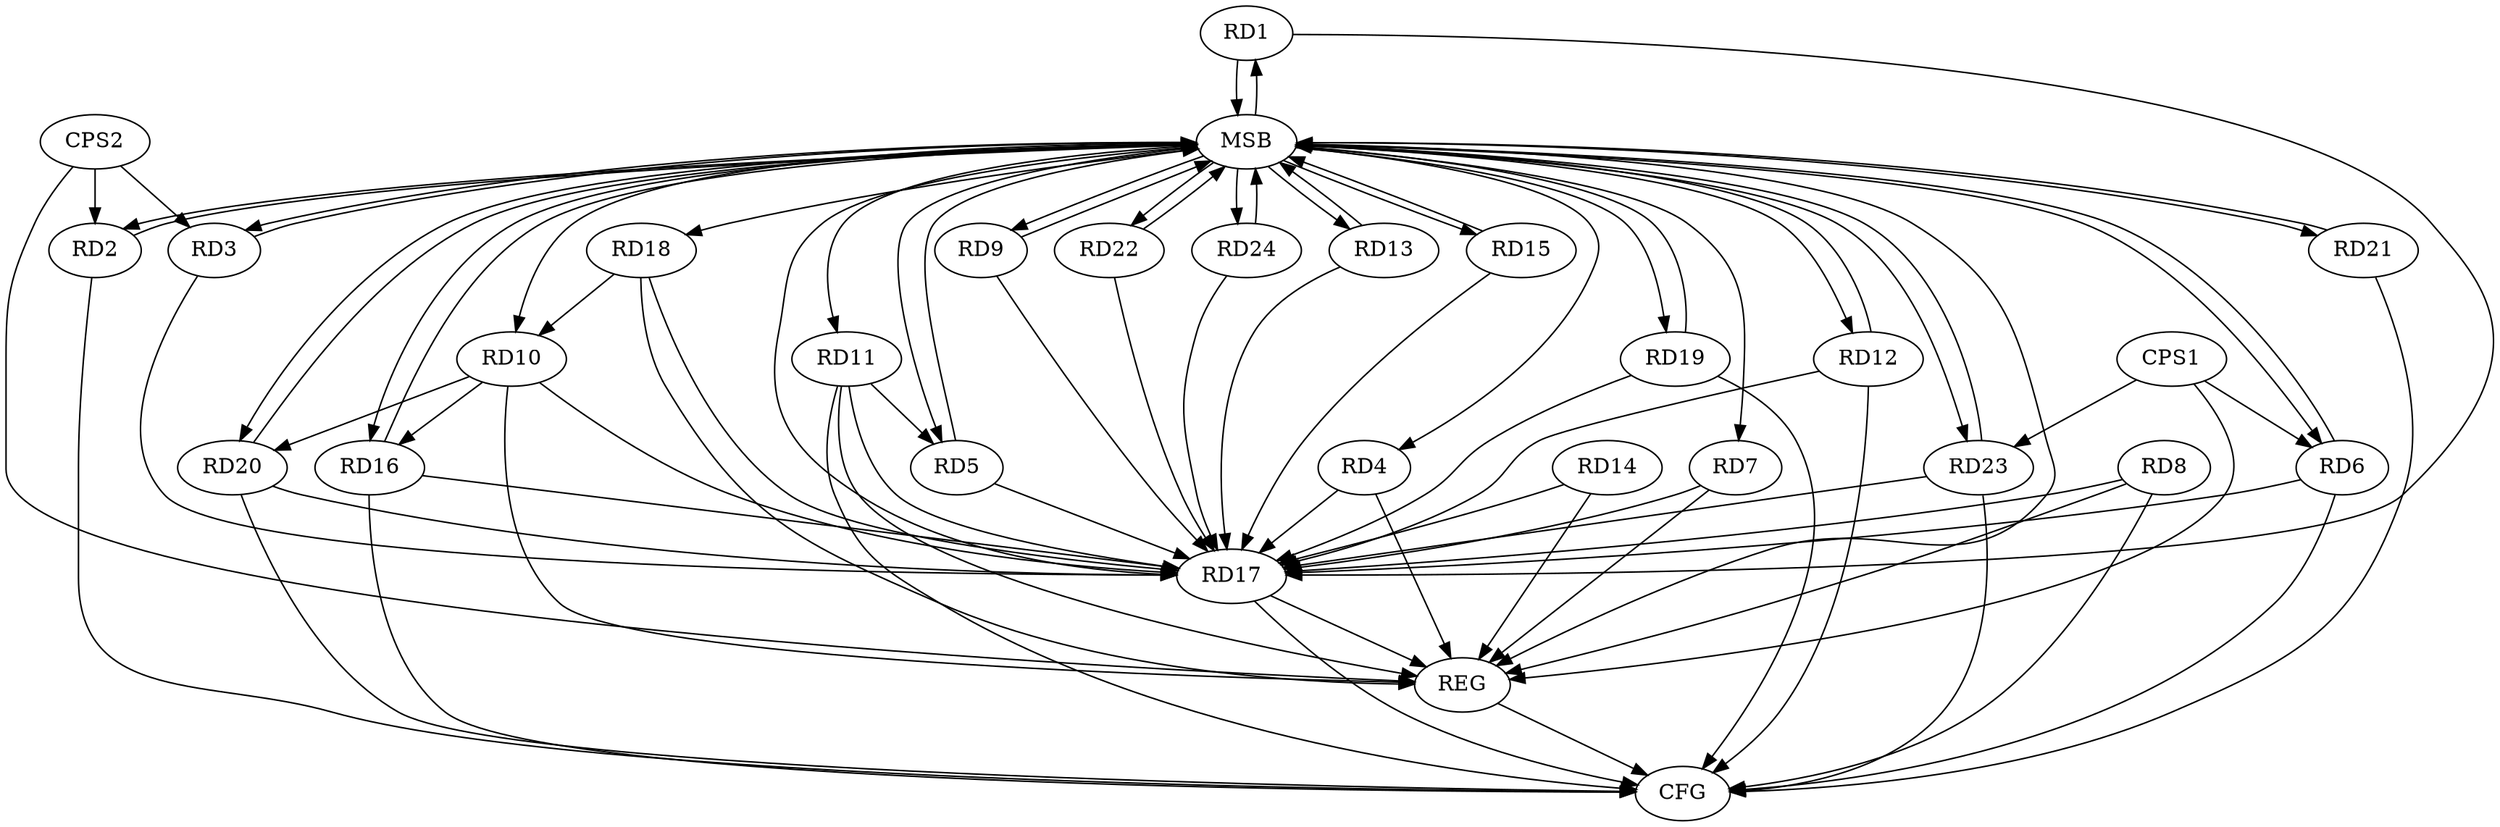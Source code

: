 strict digraph G {
  RD1 [ label="RD1" ];
  RD2 [ label="RD2" ];
  RD3 [ label="RD3" ];
  RD4 [ label="RD4" ];
  RD5 [ label="RD5" ];
  RD6 [ label="RD6" ];
  RD7 [ label="RD7" ];
  RD8 [ label="RD8" ];
  RD9 [ label="RD9" ];
  RD10 [ label="RD10" ];
  RD11 [ label="RD11" ];
  RD12 [ label="RD12" ];
  RD13 [ label="RD13" ];
  RD14 [ label="RD14" ];
  RD15 [ label="RD15" ];
  RD16 [ label="RD16" ];
  RD17 [ label="RD17" ];
  RD18 [ label="RD18" ];
  RD19 [ label="RD19" ];
  RD20 [ label="RD20" ];
  RD21 [ label="RD21" ];
  RD22 [ label="RD22" ];
  RD23 [ label="RD23" ];
  RD24 [ label="RD24" ];
  CPS1 [ label="CPS1" ];
  CPS2 [ label="CPS2" ];
  REG [ label="REG" ];
  MSB [ label="MSB" ];
  CFG [ label="CFG" ];
  RD4 -> RD17;
  RD11 -> RD5;
  RD10 -> RD16;
  RD10 -> RD17;
  RD18 -> RD10;
  RD10 -> RD20;
  RD18 -> RD17;
  CPS1 -> RD6;
  CPS1 -> RD23;
  CPS2 -> RD2;
  CPS2 -> RD3;
  RD4 -> REG;
  RD7 -> REG;
  RD8 -> REG;
  RD10 -> REG;
  RD11 -> REG;
  RD14 -> REG;
  RD17 -> REG;
  RD18 -> REG;
  CPS1 -> REG;
  CPS2 -> REG;
  RD1 -> MSB;
  MSB -> RD13;
  MSB -> REG;
  RD2 -> MSB;
  MSB -> RD10;
  MSB -> RD15;
  MSB -> RD16;
  MSB -> RD18;
  RD3 -> MSB;
  MSB -> RD2;
  RD5 -> MSB;
  MSB -> RD6;
  MSB -> RD9;
  RD6 -> MSB;
  RD9 -> MSB;
  MSB -> RD4;
  MSB -> RD17;
  MSB -> RD21;
  RD12 -> MSB;
  MSB -> RD5;
  MSB -> RD23;
  RD13 -> MSB;
  MSB -> RD1;
  MSB -> RD11;
  MSB -> RD12;
  MSB -> RD19;
  RD15 -> MSB;
  RD16 -> MSB;
  RD19 -> MSB;
  MSB -> RD3;
  MSB -> RD7;
  MSB -> RD20;
  MSB -> RD24;
  RD20 -> MSB;
  RD21 -> MSB;
  RD22 -> MSB;
  RD23 -> MSB;
  RD24 -> MSB;
  MSB -> RD22;
  RD19 -> CFG;
  RD8 -> CFG;
  RD12 -> CFG;
  RD23 -> CFG;
  RD20 -> CFG;
  RD2 -> CFG;
  RD21 -> CFG;
  RD17 -> CFG;
  RD6 -> CFG;
  RD11 -> CFG;
  RD16 -> CFG;
  REG -> CFG;
  RD5 -> RD17;
  RD19 -> RD17;
  RD8 -> RD17;
  RD3 -> RD17;
  RD14 -> RD17;
  RD13 -> RD17;
  RD24 -> RD17;
  RD1 -> RD17;
  RD6 -> RD17;
  RD11 -> RD17;
  RD20 -> RD17;
  RD9 -> RD17;
  RD12 -> RD17;
  RD16 -> RD17;
  RD23 -> RD17;
  RD7 -> RD17;
  RD22 -> RD17;
  RD15 -> RD17;
}
